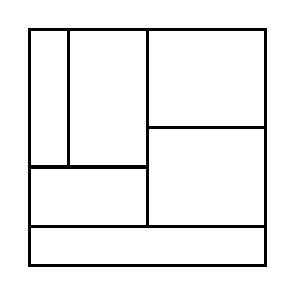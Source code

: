 \begin{tikzpicture}[very thick, scale=.5]
    \draw (0,5/2) rectangle (1,6);
    \draw (1,5/2) rectangle (3,6);
    \draw (0,1) rectangle (3,5/2);
    \draw (3,7/2) rectangle (6,6);
    \draw (3,1) rectangle (6,7/2);
    \draw (0,0) rectangle (6,1);
\end{tikzpicture}
